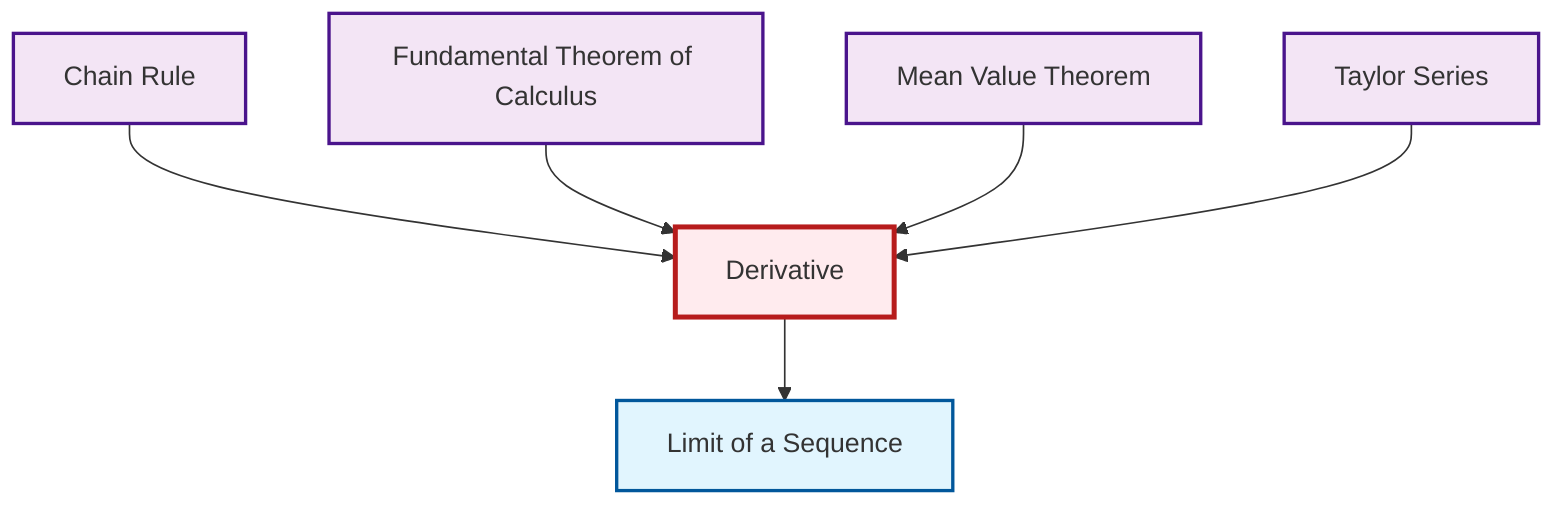 graph TD
    classDef definition fill:#e1f5fe,stroke:#01579b,stroke-width:2px
    classDef theorem fill:#f3e5f5,stroke:#4a148c,stroke-width:2px
    classDef axiom fill:#fff3e0,stroke:#e65100,stroke-width:2px
    classDef example fill:#e8f5e9,stroke:#1b5e20,stroke-width:2px
    classDef current fill:#ffebee,stroke:#b71c1c,stroke-width:3px
    thm-fundamental-calculus["Fundamental Theorem of Calculus"]:::theorem
    def-derivative["Derivative"]:::definition
    def-limit["Limit of a Sequence"]:::definition
    thm-mean-value["Mean Value Theorem"]:::theorem
    thm-chain-rule["Chain Rule"]:::theorem
    thm-taylor-series["Taylor Series"]:::theorem
    def-derivative --> def-limit
    thm-chain-rule --> def-derivative
    thm-fundamental-calculus --> def-derivative
    thm-mean-value --> def-derivative
    thm-taylor-series --> def-derivative
    class def-derivative current